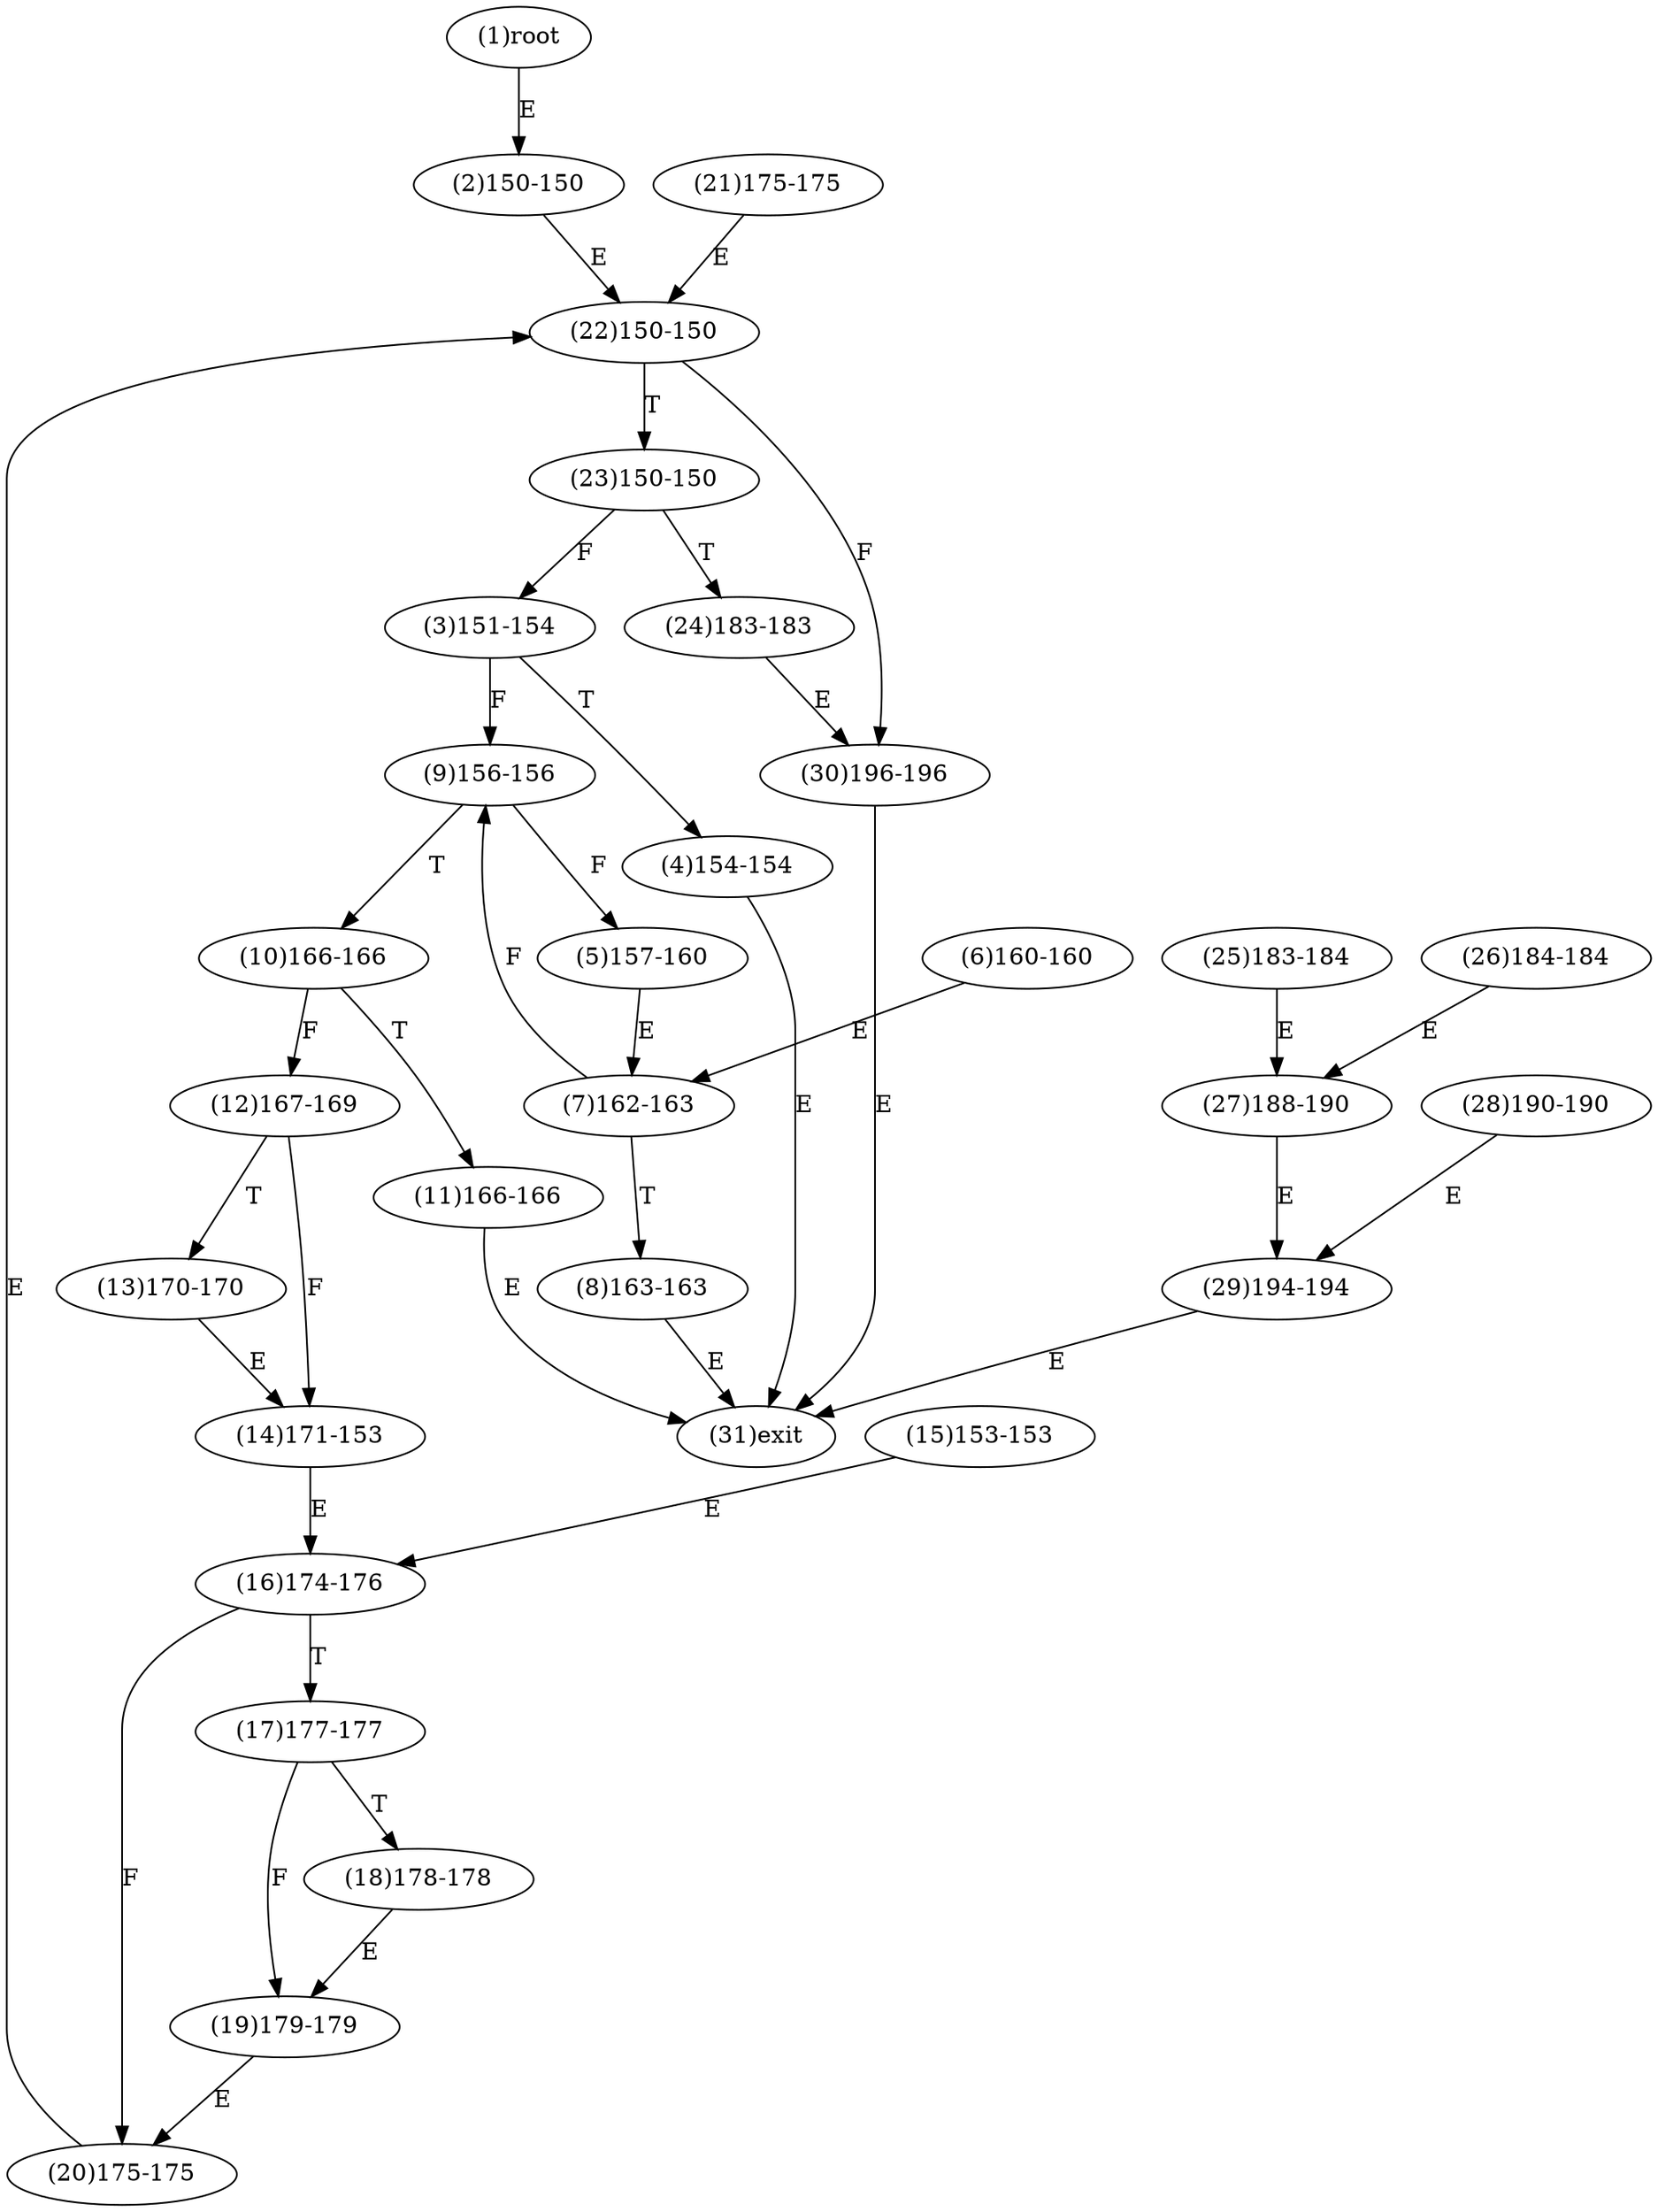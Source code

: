 digraph "" { 
1[ label="(1)root"];
2[ label="(2)150-150"];
3[ label="(3)151-154"];
4[ label="(4)154-154"];
5[ label="(5)157-160"];
6[ label="(6)160-160"];
7[ label="(7)162-163"];
8[ label="(8)163-163"];
9[ label="(9)156-156"];
10[ label="(10)166-166"];
11[ label="(11)166-166"];
12[ label="(12)167-169"];
13[ label="(13)170-170"];
14[ label="(14)171-153"];
15[ label="(15)153-153"];
17[ label="(17)177-177"];
16[ label="(16)174-176"];
19[ label="(19)179-179"];
18[ label="(18)178-178"];
21[ label="(21)175-175"];
20[ label="(20)175-175"];
23[ label="(23)150-150"];
22[ label="(22)150-150"];
25[ label="(25)183-184"];
24[ label="(24)183-183"];
27[ label="(27)188-190"];
26[ label="(26)184-184"];
29[ label="(29)194-194"];
28[ label="(28)190-190"];
31[ label="(31)exit"];
30[ label="(30)196-196"];
1->2[ label="E"];
2->22[ label="E"];
3->9[ label="F"];
3->4[ label="T"];
4->31[ label="E"];
5->7[ label="E"];
6->7[ label="E"];
7->9[ label="F"];
7->8[ label="T"];
8->31[ label="E"];
9->5[ label="F"];
9->10[ label="T"];
10->12[ label="F"];
10->11[ label="T"];
11->31[ label="E"];
12->14[ label="F"];
12->13[ label="T"];
13->14[ label="E"];
14->16[ label="E"];
15->16[ label="E"];
16->20[ label="F"];
16->17[ label="T"];
17->19[ label="F"];
17->18[ label="T"];
18->19[ label="E"];
19->20[ label="E"];
20->22[ label="E"];
21->22[ label="E"];
22->30[ label="F"];
22->23[ label="T"];
23->3[ label="F"];
23->24[ label="T"];
24->30[ label="E"];
25->27[ label="E"];
26->27[ label="E"];
27->29[ label="E"];
28->29[ label="E"];
29->31[ label="E"];
30->31[ label="E"];
}